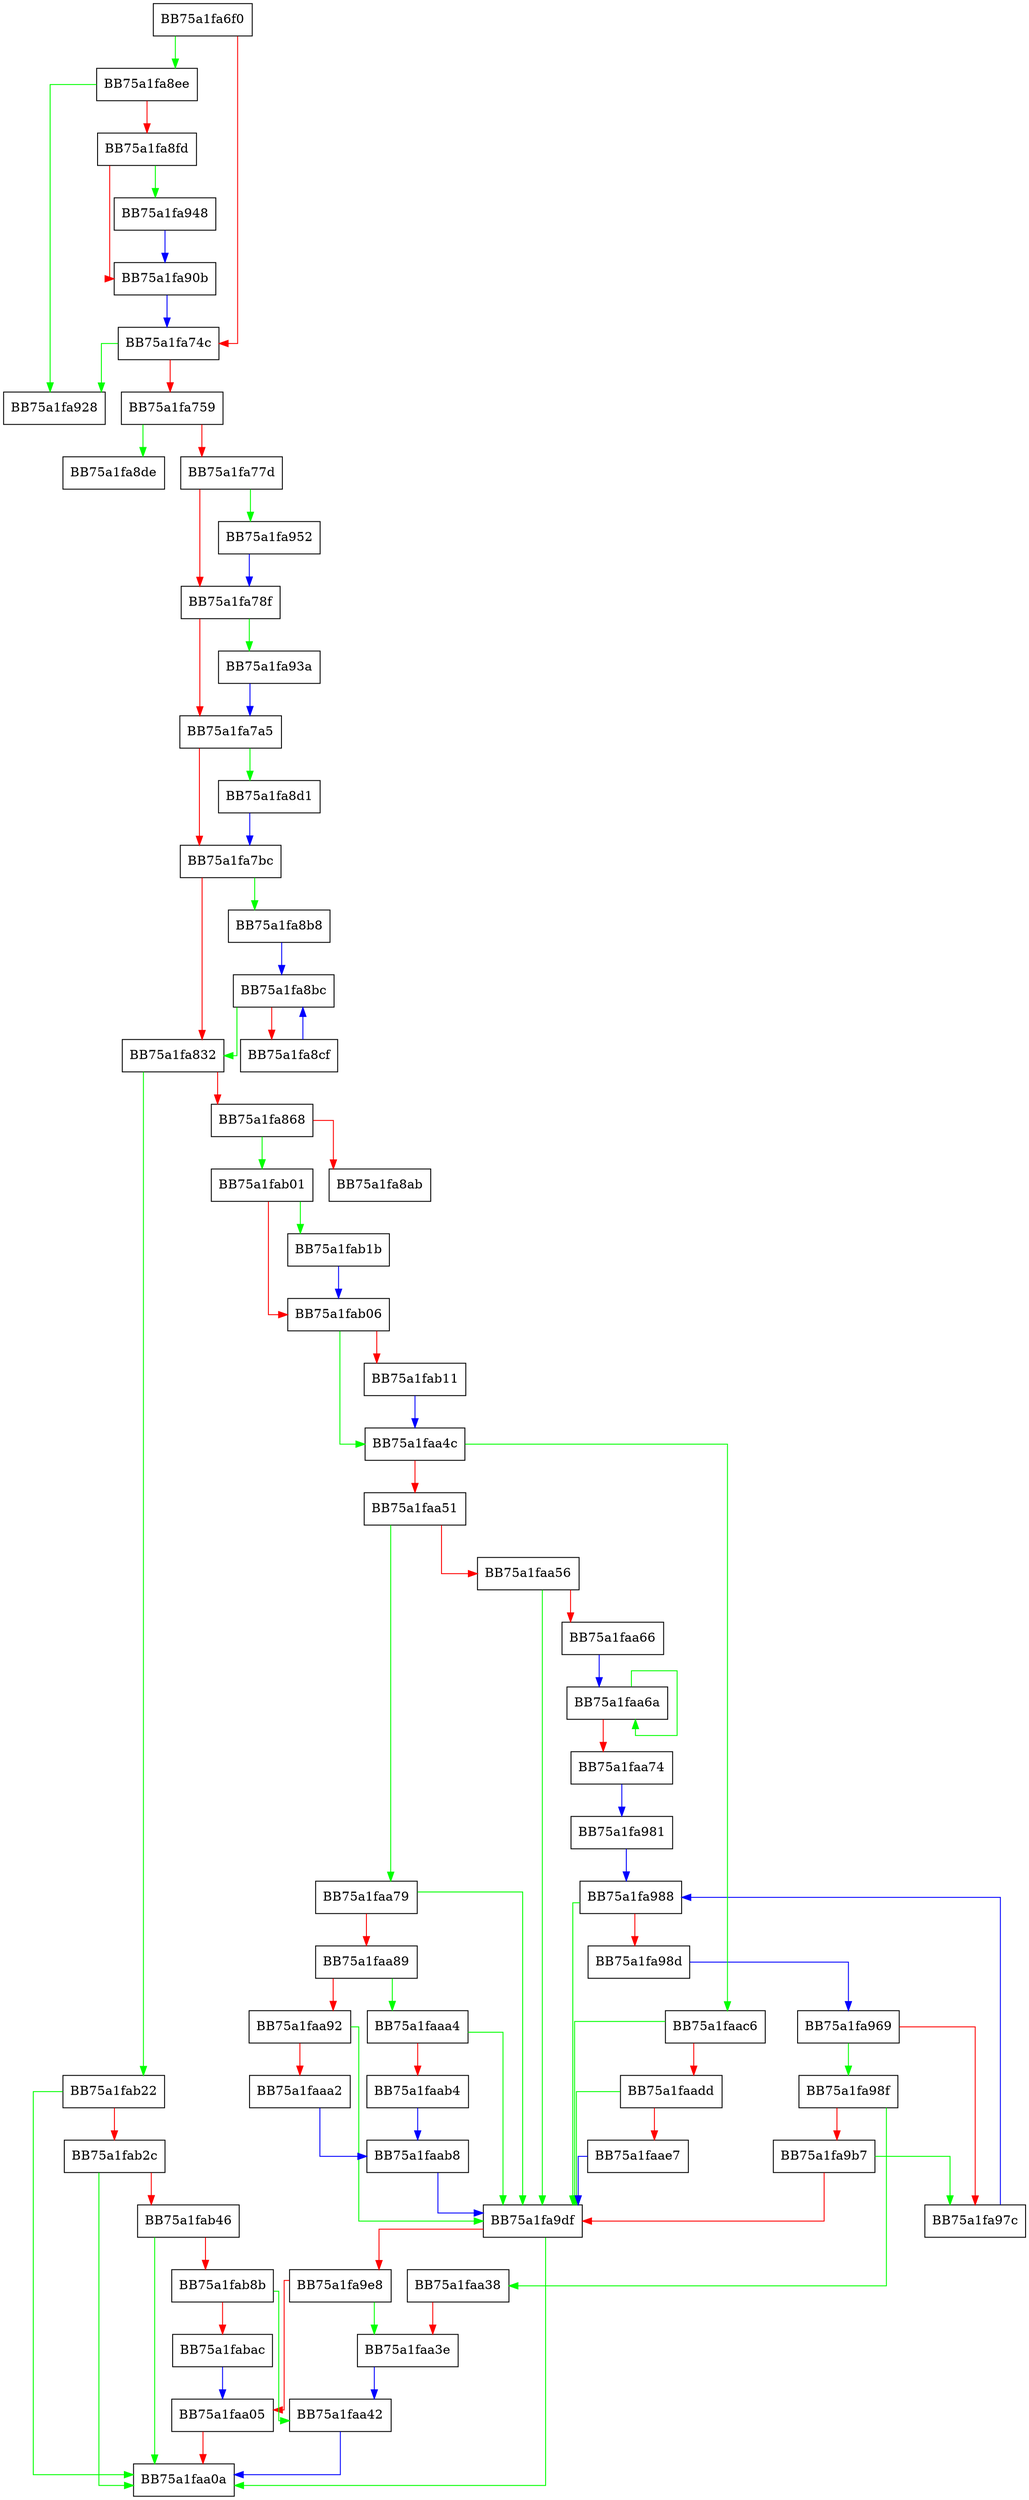 digraph lua_mp_enumattributesubstring {
  node [shape="box"];
  graph [splines=ortho];
  BB75a1fa6f0 -> BB75a1fa8ee [color="green"];
  BB75a1fa6f0 -> BB75a1fa74c [color="red"];
  BB75a1fa74c -> BB75a1fa928 [color="green"];
  BB75a1fa74c -> BB75a1fa759 [color="red"];
  BB75a1fa759 -> BB75a1fa8de [color="green"];
  BB75a1fa759 -> BB75a1fa77d [color="red"];
  BB75a1fa77d -> BB75a1fa952 [color="green"];
  BB75a1fa77d -> BB75a1fa78f [color="red"];
  BB75a1fa78f -> BB75a1fa93a [color="green"];
  BB75a1fa78f -> BB75a1fa7a5 [color="red"];
  BB75a1fa7a5 -> BB75a1fa8d1 [color="green"];
  BB75a1fa7a5 -> BB75a1fa7bc [color="red"];
  BB75a1fa7bc -> BB75a1fa8b8 [color="green"];
  BB75a1fa7bc -> BB75a1fa832 [color="red"];
  BB75a1fa832 -> BB75a1fab22 [color="green"];
  BB75a1fa832 -> BB75a1fa868 [color="red"];
  BB75a1fa868 -> BB75a1fab01 [color="green"];
  BB75a1fa868 -> BB75a1fa8ab [color="red"];
  BB75a1fa8b8 -> BB75a1fa8bc [color="blue"];
  BB75a1fa8bc -> BB75a1fa832 [color="green"];
  BB75a1fa8bc -> BB75a1fa8cf [color="red"];
  BB75a1fa8cf -> BB75a1fa8bc [color="blue"];
  BB75a1fa8d1 -> BB75a1fa7bc [color="blue"];
  BB75a1fa8ee -> BB75a1fa928 [color="green"];
  BB75a1fa8ee -> BB75a1fa8fd [color="red"];
  BB75a1fa8fd -> BB75a1fa948 [color="green"];
  BB75a1fa8fd -> BB75a1fa90b [color="red"];
  BB75a1fa90b -> BB75a1fa74c [color="blue"];
  BB75a1fa93a -> BB75a1fa7a5 [color="blue"];
  BB75a1fa948 -> BB75a1fa90b [color="blue"];
  BB75a1fa952 -> BB75a1fa78f [color="blue"];
  BB75a1fa969 -> BB75a1fa98f [color="green"];
  BB75a1fa969 -> BB75a1fa97c [color="red"];
  BB75a1fa97c -> BB75a1fa988 [color="blue"];
  BB75a1fa981 -> BB75a1fa988 [color="blue"];
  BB75a1fa988 -> BB75a1fa9df [color="green"];
  BB75a1fa988 -> BB75a1fa98d [color="red"];
  BB75a1fa98d -> BB75a1fa969 [color="blue"];
  BB75a1fa98f -> BB75a1faa38 [color="green"];
  BB75a1fa98f -> BB75a1fa9b7 [color="red"];
  BB75a1fa9b7 -> BB75a1fa97c [color="green"];
  BB75a1fa9b7 -> BB75a1fa9df [color="red"];
  BB75a1fa9df -> BB75a1faa0a [color="green"];
  BB75a1fa9df -> BB75a1fa9e8 [color="red"];
  BB75a1fa9e8 -> BB75a1faa3e [color="green"];
  BB75a1fa9e8 -> BB75a1faa05 [color="red"];
  BB75a1faa05 -> BB75a1faa0a [color="red"];
  BB75a1faa38 -> BB75a1faa3e [color="red"];
  BB75a1faa3e -> BB75a1faa42 [color="blue"];
  BB75a1faa42 -> BB75a1faa0a [color="blue"];
  BB75a1faa4c -> BB75a1faac6 [color="green"];
  BB75a1faa4c -> BB75a1faa51 [color="red"];
  BB75a1faa51 -> BB75a1faa79 [color="green"];
  BB75a1faa51 -> BB75a1faa56 [color="red"];
  BB75a1faa56 -> BB75a1fa9df [color="green"];
  BB75a1faa56 -> BB75a1faa66 [color="red"];
  BB75a1faa66 -> BB75a1faa6a [color="blue"];
  BB75a1faa6a -> BB75a1faa6a [color="green"];
  BB75a1faa6a -> BB75a1faa74 [color="red"];
  BB75a1faa74 -> BB75a1fa981 [color="blue"];
  BB75a1faa79 -> BB75a1fa9df [color="green"];
  BB75a1faa79 -> BB75a1faa89 [color="red"];
  BB75a1faa89 -> BB75a1faaa4 [color="green"];
  BB75a1faa89 -> BB75a1faa92 [color="red"];
  BB75a1faa92 -> BB75a1fa9df [color="green"];
  BB75a1faa92 -> BB75a1faaa2 [color="red"];
  BB75a1faaa2 -> BB75a1faab8 [color="blue"];
  BB75a1faaa4 -> BB75a1fa9df [color="green"];
  BB75a1faaa4 -> BB75a1faab4 [color="red"];
  BB75a1faab4 -> BB75a1faab8 [color="blue"];
  BB75a1faab8 -> BB75a1fa9df [color="blue"];
  BB75a1faac6 -> BB75a1fa9df [color="green"];
  BB75a1faac6 -> BB75a1faadd [color="red"];
  BB75a1faadd -> BB75a1fa9df [color="green"];
  BB75a1faadd -> BB75a1faae7 [color="red"];
  BB75a1faae7 -> BB75a1fa9df [color="blue"];
  BB75a1fab01 -> BB75a1fab1b [color="green"];
  BB75a1fab01 -> BB75a1fab06 [color="red"];
  BB75a1fab06 -> BB75a1faa4c [color="green"];
  BB75a1fab06 -> BB75a1fab11 [color="red"];
  BB75a1fab11 -> BB75a1faa4c [color="blue"];
  BB75a1fab1b -> BB75a1fab06 [color="blue"];
  BB75a1fab22 -> BB75a1faa0a [color="green"];
  BB75a1fab22 -> BB75a1fab2c [color="red"];
  BB75a1fab2c -> BB75a1faa0a [color="green"];
  BB75a1fab2c -> BB75a1fab46 [color="red"];
  BB75a1fab46 -> BB75a1faa0a [color="green"];
  BB75a1fab46 -> BB75a1fab8b [color="red"];
  BB75a1fab8b -> BB75a1faa42 [color="green"];
  BB75a1fab8b -> BB75a1fabac [color="red"];
  BB75a1fabac -> BB75a1faa05 [color="blue"];
}